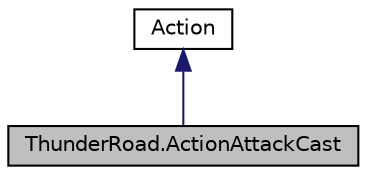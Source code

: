 digraph "ThunderRoad.ActionAttackCast"
{
 // LATEX_PDF_SIZE
  edge [fontname="Helvetica",fontsize="10",labelfontname="Helvetica",labelfontsize="10"];
  node [fontname="Helvetica",fontsize="10",shape=record];
  Node1 [label="ThunderRoad.ActionAttackCast",height=0.2,width=0.4,color="black", fillcolor="grey75", style="filled", fontcolor="black",tooltip="Class ActionAttackCast. Implements the ThunderRoad.Action"];
  Node2 -> Node1 [dir="back",color="midnightblue",fontsize="10",style="solid",fontname="Helvetica"];
  Node2 [label="Action",height=0.2,width=0.4,color="black", fillcolor="white", style="filled",URL="$class_thunder_road_1_1_action.html",tooltip="Class Action."];
}
